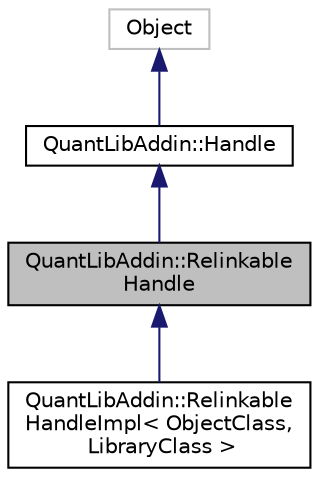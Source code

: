 digraph "QuantLibAddin::RelinkableHandle"
{
  edge [fontname="Helvetica",fontsize="10",labelfontname="Helvetica",labelfontsize="10"];
  node [fontname="Helvetica",fontsize="10",shape=record];
  Node0 [label="QuantLibAddin::Relinkable\lHandle",height=0.2,width=0.4,color="black", fillcolor="grey75", style="filled", fontcolor="black"];
  Node1 -> Node0 [dir="back",color="midnightblue",fontsize="10",style="solid",fontname="Helvetica"];
  Node1 [label="QuantLibAddin::Handle",height=0.2,width=0.4,color="black", fillcolor="white", style="filled",URL="$class_quant_lib_addin_1_1_handle.html"];
  Node2 -> Node1 [dir="back",color="midnightblue",fontsize="10",style="solid",fontname="Helvetica"];
  Node2 [label="Object",height=0.2,width=0.4,color="grey75", fillcolor="white", style="filled"];
  Node0 -> Node3 [dir="back",color="midnightblue",fontsize="10",style="solid",fontname="Helvetica"];
  Node3 [label="QuantLibAddin::Relinkable\lHandleImpl\< ObjectClass,\l LibraryClass \>",height=0.2,width=0.4,color="black", fillcolor="white", style="filled",URL="$class_quant_lib_addin_1_1_relinkable_handle_impl.html"];
}
